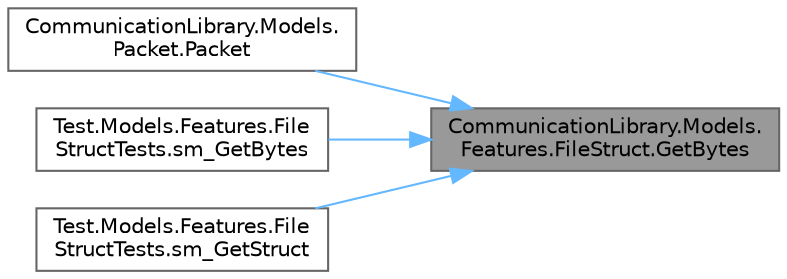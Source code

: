 digraph "CommunicationLibrary.Models.Features.FileStruct.GetBytes"
{
 // LATEX_PDF_SIZE
  bgcolor="transparent";
  edge [fontname=Helvetica,fontsize=10,labelfontname=Helvetica,labelfontsize=10];
  node [fontname=Helvetica,fontsize=10,shape=box,height=0.2,width=0.4];
  rankdir="RL";
  Node1 [label="CommunicationLibrary.Models.\lFeatures.FileStruct.GetBytes",height=0.2,width=0.4,color="gray40", fillcolor="grey60", style="filled", fontcolor="black",tooltip=" "];
  Node1 -> Node2 [dir="back",color="steelblue1",style="solid"];
  Node2 [label="CommunicationLibrary.Models.\lPacket.Packet",height=0.2,width=0.4,color="grey40", fillcolor="white", style="filled",URL="$class_communication_library_1_1_models_1_1_packet.html#af0675fe16148106e84dd75b86a35cd35",tooltip="If id is 0 (optional), the packet's id will autogenerate."];
  Node1 -> Node3 [dir="back",color="steelblue1",style="solid"];
  Node3 [label="Test.Models.Features.File\lStructTests.sm_GetBytes",height=0.2,width=0.4,color="grey40", fillcolor="white", style="filled",URL="$class_test_1_1_models_1_1_features_1_1_file_struct_tests.html#a79a61bfa9f48ae762e43c380e7b0cae4",tooltip=" "];
  Node1 -> Node4 [dir="back",color="steelblue1",style="solid"];
  Node4 [label="Test.Models.Features.File\lStructTests.sm_GetStruct",height=0.2,width=0.4,color="grey40", fillcolor="white", style="filled",URL="$class_test_1_1_models_1_1_features_1_1_file_struct_tests.html#a325eba590ef8698d18dafef658360a6d",tooltip=" "];
}
